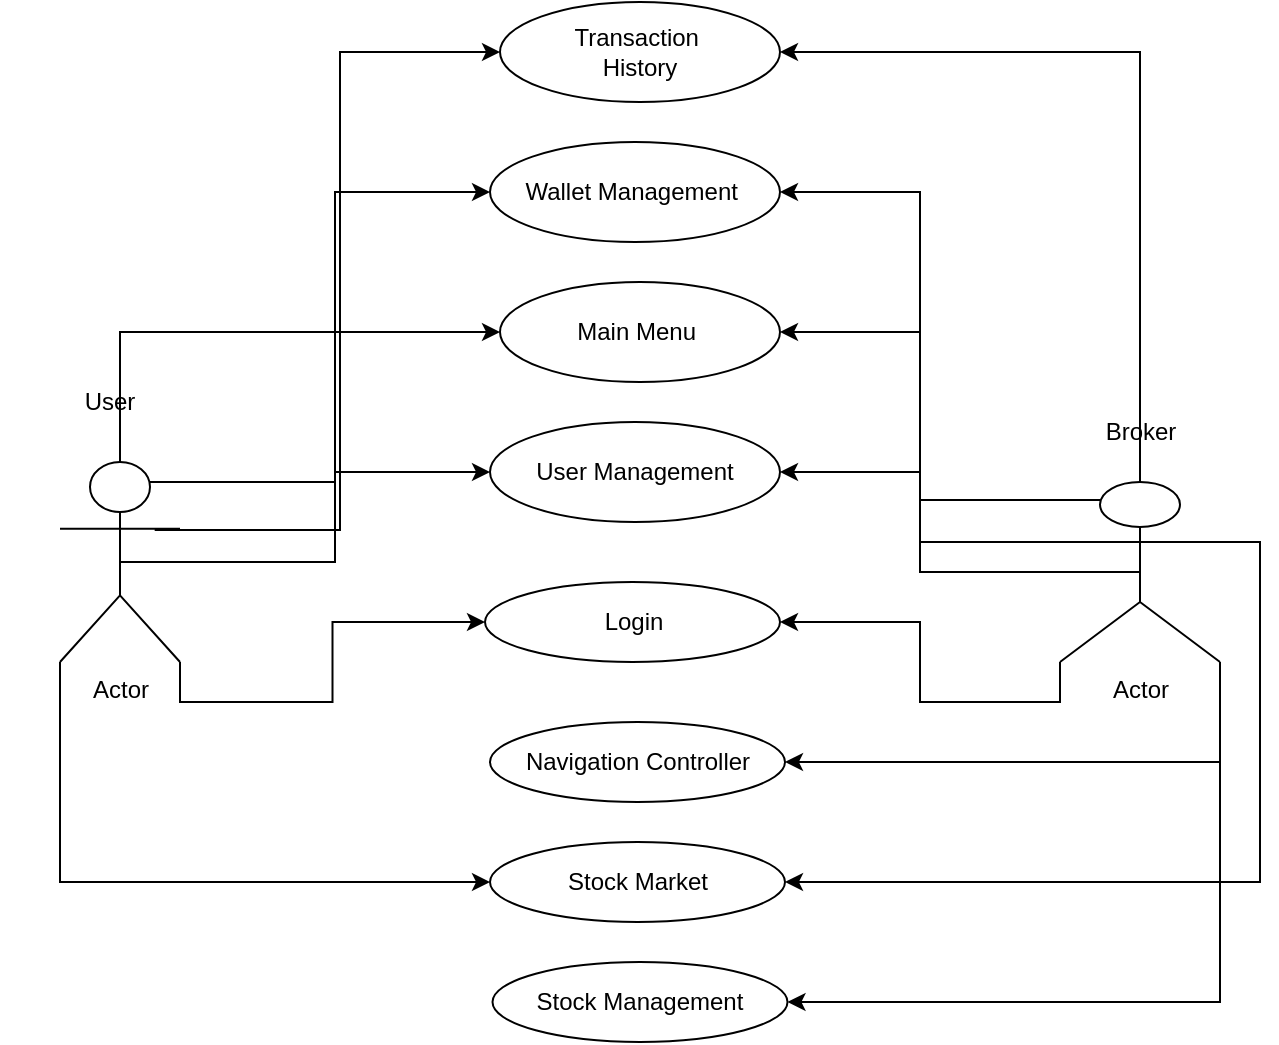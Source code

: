<mxfile version="24.3.1" type="device">
  <diagram name="Page-1" id="XMlhJPR_ERya4U9ECW7Q">
    <mxGraphModel dx="2314" dy="1132" grid="1" gridSize="10" guides="1" tooltips="1" connect="1" arrows="1" fold="1" page="1" pageScale="1" pageWidth="827" pageHeight="1169" math="0" shadow="0">
      <root>
        <mxCell id="0" />
        <mxCell id="1" parent="0" />
        <mxCell id="k7aMi8PPihudtV_nzqcB-1" value="Transaction&amp;nbsp;&lt;div&gt;History&lt;/div&gt;" style="ellipse;whiteSpace=wrap;html=1;" vertex="1" parent="1">
          <mxGeometry x="300" y="100" width="140" height="50" as="geometry" />
        </mxCell>
        <mxCell id="k7aMi8PPihudtV_nzqcB-17" style="edgeStyle=orthogonalEdgeStyle;rounded=0;orthogonalLoop=1;jettySize=auto;html=1;entryX=0;entryY=0.5;entryDx=0;entryDy=0;exitX=0.789;exitY=0.34;exitDx=0;exitDy=0;exitPerimeter=0;" edge="1" parent="1" source="k7aMi8PPihudtV_nzqcB-3" target="k7aMi8PPihudtV_nzqcB-1">
          <mxGeometry relative="1" as="geometry" />
        </mxCell>
        <mxCell id="k7aMi8PPihudtV_nzqcB-18" style="edgeStyle=orthogonalEdgeStyle;rounded=0;orthogonalLoop=1;jettySize=auto;html=1;exitX=0.75;exitY=0.1;exitDx=0;exitDy=0;exitPerimeter=0;entryX=0;entryY=0.5;entryDx=0;entryDy=0;" edge="1" parent="1" source="k7aMi8PPihudtV_nzqcB-3" target="k7aMi8PPihudtV_nzqcB-6">
          <mxGeometry relative="1" as="geometry" />
        </mxCell>
        <mxCell id="k7aMi8PPihudtV_nzqcB-19" style="edgeStyle=orthogonalEdgeStyle;rounded=0;orthogonalLoop=1;jettySize=auto;html=1;exitX=0.5;exitY=0;exitDx=0;exitDy=0;exitPerimeter=0;entryX=0;entryY=0.5;entryDx=0;entryDy=0;" edge="1" parent="1" source="k7aMi8PPihudtV_nzqcB-3" target="k7aMi8PPihudtV_nzqcB-7">
          <mxGeometry relative="1" as="geometry" />
        </mxCell>
        <mxCell id="k7aMi8PPihudtV_nzqcB-20" style="edgeStyle=orthogonalEdgeStyle;rounded=0;orthogonalLoop=1;jettySize=auto;html=1;exitX=0.5;exitY=0.5;exitDx=0;exitDy=0;exitPerimeter=0;entryX=0;entryY=0.5;entryDx=0;entryDy=0;" edge="1" parent="1" source="k7aMi8PPihudtV_nzqcB-3" target="k7aMi8PPihudtV_nzqcB-8">
          <mxGeometry relative="1" as="geometry" />
        </mxCell>
        <mxCell id="k7aMi8PPihudtV_nzqcB-21" style="edgeStyle=orthogonalEdgeStyle;rounded=0;orthogonalLoop=1;jettySize=auto;html=1;exitX=1;exitY=1;exitDx=0;exitDy=0;exitPerimeter=0;entryX=0;entryY=0.5;entryDx=0;entryDy=0;" edge="1" parent="1" source="k7aMi8PPihudtV_nzqcB-3" target="k7aMi8PPihudtV_nzqcB-9">
          <mxGeometry relative="1" as="geometry" />
        </mxCell>
        <mxCell id="k7aMi8PPihudtV_nzqcB-22" style="edgeStyle=orthogonalEdgeStyle;rounded=0;orthogonalLoop=1;jettySize=auto;html=1;exitX=0;exitY=1;exitDx=0;exitDy=0;exitPerimeter=0;entryX=0;entryY=0.5;entryDx=0;entryDy=0;" edge="1" parent="1" source="k7aMi8PPihudtV_nzqcB-3" target="k7aMi8PPihudtV_nzqcB-11">
          <mxGeometry relative="1" as="geometry" />
        </mxCell>
        <mxCell id="k7aMi8PPihudtV_nzqcB-3" value="Actor" style="shape=umlActor;verticalLabelPosition=bottom;verticalAlign=top;html=1;" vertex="1" parent="1">
          <mxGeometry x="80" y="330" width="60" height="100" as="geometry" />
        </mxCell>
        <mxCell id="k7aMi8PPihudtV_nzqcB-6" value="Wallet Management&amp;nbsp;" style="ellipse;whiteSpace=wrap;html=1;" vertex="1" parent="1">
          <mxGeometry x="295" y="170" width="145" height="50" as="geometry" />
        </mxCell>
        <mxCell id="k7aMi8PPihudtV_nzqcB-7" value="Main Menu&amp;nbsp;" style="ellipse;whiteSpace=wrap;html=1;" vertex="1" parent="1">
          <mxGeometry x="300" y="240" width="140" height="50" as="geometry" />
        </mxCell>
        <mxCell id="k7aMi8PPihudtV_nzqcB-8" value="User Management" style="ellipse;whiteSpace=wrap;html=1;" vertex="1" parent="1">
          <mxGeometry x="295" y="310" width="145" height="50" as="geometry" />
        </mxCell>
        <mxCell id="k7aMi8PPihudtV_nzqcB-9" value="Login" style="ellipse;whiteSpace=wrap;html=1;" vertex="1" parent="1">
          <mxGeometry x="292.5" y="390" width="147.5" height="40" as="geometry" />
        </mxCell>
        <mxCell id="k7aMi8PPihudtV_nzqcB-10" value="Navigation Controller" style="ellipse;whiteSpace=wrap;html=1;" vertex="1" parent="1">
          <mxGeometry x="295" y="460" width="147.5" height="40" as="geometry" />
        </mxCell>
        <mxCell id="k7aMi8PPihudtV_nzqcB-11" value="Stock Market" style="ellipse;whiteSpace=wrap;html=1;" vertex="1" parent="1">
          <mxGeometry x="295" y="520" width="147.5" height="40" as="geometry" />
        </mxCell>
        <mxCell id="k7aMi8PPihudtV_nzqcB-12" value="Stock Management" style="ellipse;whiteSpace=wrap;html=1;" vertex="1" parent="1">
          <mxGeometry x="296.25" y="580" width="147.5" height="40" as="geometry" />
        </mxCell>
        <mxCell id="k7aMi8PPihudtV_nzqcB-23" style="edgeStyle=orthogonalEdgeStyle;rounded=0;orthogonalLoop=1;jettySize=auto;html=1;exitX=0.5;exitY=0;exitDx=0;exitDy=0;exitPerimeter=0;entryX=1;entryY=0.5;entryDx=0;entryDy=0;" edge="1" parent="1" source="k7aMi8PPihudtV_nzqcB-13" target="k7aMi8PPihudtV_nzqcB-1">
          <mxGeometry relative="1" as="geometry" />
        </mxCell>
        <mxCell id="k7aMi8PPihudtV_nzqcB-24" style="edgeStyle=orthogonalEdgeStyle;rounded=0;orthogonalLoop=1;jettySize=auto;html=1;exitX=0.25;exitY=0.1;exitDx=0;exitDy=0;exitPerimeter=0;entryX=1;entryY=0.5;entryDx=0;entryDy=0;" edge="1" parent="1" source="k7aMi8PPihudtV_nzqcB-13" target="k7aMi8PPihudtV_nzqcB-6">
          <mxGeometry relative="1" as="geometry" />
        </mxCell>
        <mxCell id="k7aMi8PPihudtV_nzqcB-25" style="edgeStyle=orthogonalEdgeStyle;rounded=0;orthogonalLoop=1;jettySize=auto;html=1;exitX=0;exitY=0.333;exitDx=0;exitDy=0;exitPerimeter=0;entryX=1;entryY=0.5;entryDx=0;entryDy=0;" edge="1" parent="1" source="k7aMi8PPihudtV_nzqcB-13" target="k7aMi8PPihudtV_nzqcB-7">
          <mxGeometry relative="1" as="geometry" />
        </mxCell>
        <mxCell id="k7aMi8PPihudtV_nzqcB-26" style="edgeStyle=orthogonalEdgeStyle;rounded=0;orthogonalLoop=1;jettySize=auto;html=1;exitX=0.5;exitY=0.5;exitDx=0;exitDy=0;exitPerimeter=0;entryX=1;entryY=0.5;entryDx=0;entryDy=0;" edge="1" parent="1" source="k7aMi8PPihudtV_nzqcB-13" target="k7aMi8PPihudtV_nzqcB-8">
          <mxGeometry relative="1" as="geometry" />
        </mxCell>
        <mxCell id="k7aMi8PPihudtV_nzqcB-27" style="edgeStyle=orthogonalEdgeStyle;rounded=0;orthogonalLoop=1;jettySize=auto;html=1;exitX=0;exitY=1;exitDx=0;exitDy=0;exitPerimeter=0;entryX=1;entryY=0.5;entryDx=0;entryDy=0;" edge="1" parent="1" source="k7aMi8PPihudtV_nzqcB-13" target="k7aMi8PPihudtV_nzqcB-9">
          <mxGeometry relative="1" as="geometry" />
        </mxCell>
        <mxCell id="k7aMi8PPihudtV_nzqcB-28" style="edgeStyle=orthogonalEdgeStyle;rounded=0;orthogonalLoop=1;jettySize=auto;html=1;exitX=1;exitY=1;exitDx=0;exitDy=0;exitPerimeter=0;entryX=1;entryY=0.5;entryDx=0;entryDy=0;" edge="1" parent="1" source="k7aMi8PPihudtV_nzqcB-13" target="k7aMi8PPihudtV_nzqcB-10">
          <mxGeometry relative="1" as="geometry" />
        </mxCell>
        <mxCell id="k7aMi8PPihudtV_nzqcB-29" style="edgeStyle=orthogonalEdgeStyle;rounded=0;orthogonalLoop=1;jettySize=auto;html=1;exitX=1;exitY=0.333;exitDx=0;exitDy=0;exitPerimeter=0;entryX=1;entryY=0.5;entryDx=0;entryDy=0;" edge="1" parent="1" source="k7aMi8PPihudtV_nzqcB-13" target="k7aMi8PPihudtV_nzqcB-11">
          <mxGeometry relative="1" as="geometry" />
        </mxCell>
        <mxCell id="k7aMi8PPihudtV_nzqcB-30" style="edgeStyle=orthogonalEdgeStyle;rounded=0;orthogonalLoop=1;jettySize=auto;html=1;exitX=1;exitY=1;exitDx=0;exitDy=0;exitPerimeter=0;entryX=1;entryY=0.5;entryDx=0;entryDy=0;" edge="1" parent="1" source="k7aMi8PPihudtV_nzqcB-13" target="k7aMi8PPihudtV_nzqcB-12">
          <mxGeometry relative="1" as="geometry" />
        </mxCell>
        <mxCell id="k7aMi8PPihudtV_nzqcB-13" value="Actor" style="shape=umlActor;verticalLabelPosition=bottom;verticalAlign=top;html=1;" vertex="1" parent="1">
          <mxGeometry x="580" y="340" width="80" height="90" as="geometry" />
        </mxCell>
        <mxCell id="k7aMi8PPihudtV_nzqcB-14" value="User" style="text;html=1;align=center;verticalAlign=middle;whiteSpace=wrap;rounded=0;" vertex="1" parent="1">
          <mxGeometry x="50" y="280" width="110" height="40" as="geometry" />
        </mxCell>
        <mxCell id="k7aMi8PPihudtV_nzqcB-15" value="Broker" style="text;html=1;align=center;verticalAlign=middle;resizable=0;points=[];autosize=1;strokeColor=none;fillColor=none;" vertex="1" parent="1">
          <mxGeometry x="590" y="300" width="60" height="30" as="geometry" />
        </mxCell>
      </root>
    </mxGraphModel>
  </diagram>
</mxfile>
